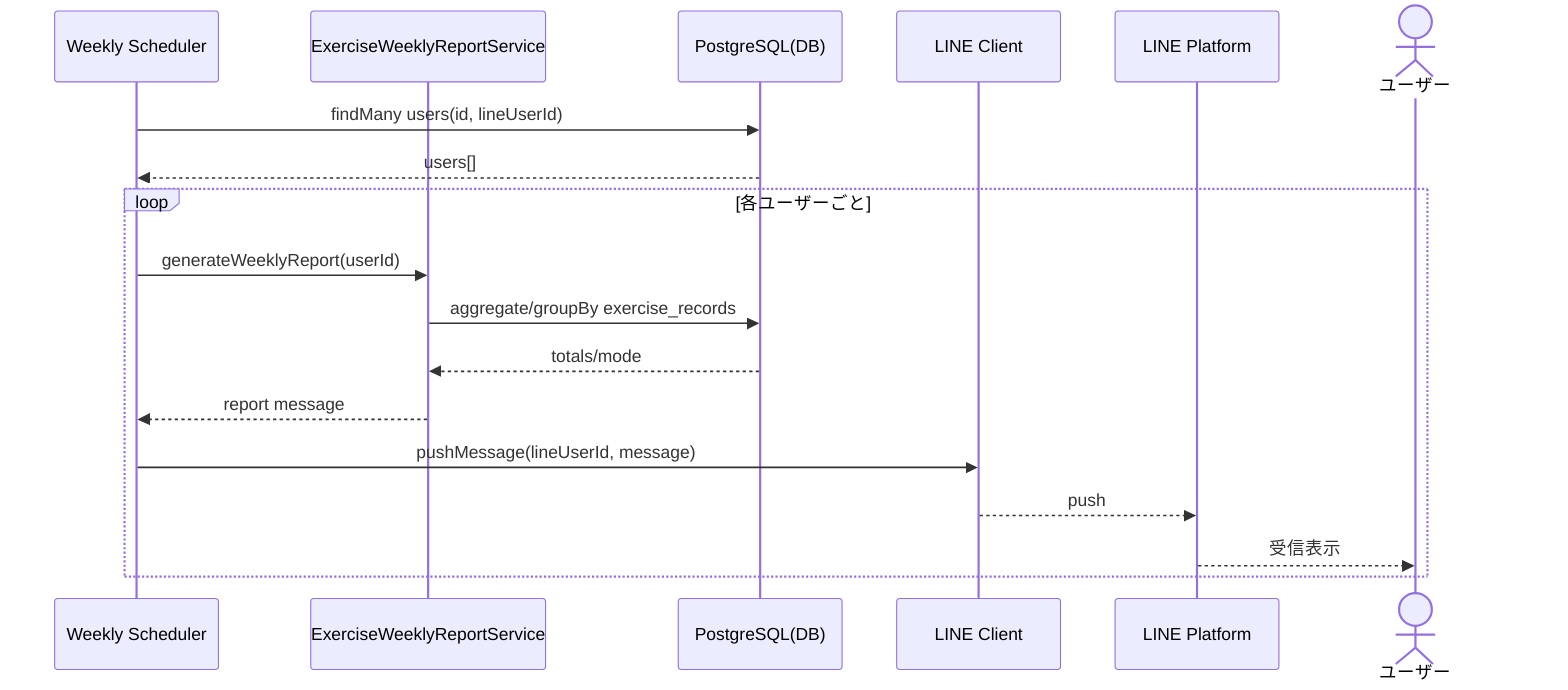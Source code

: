 %% 週次レポート配信フロー - SequenceDiagram
sequenceDiagram
    participant S as Weekly Scheduler
    participant WRS as ExerciseWeeklyReportService
    participant DB as PostgreSQL(DB)
    participant LC as LINE Client
    participant LINE as LINE Platform
    actor User as ユーザー

    S->>DB: findMany users(id, lineUserId)
    DB-->>S: users[]

    loop 各ユーザーごと
        S->>WRS: generateWeeklyReport(userId)
        WRS->>DB: aggregate/groupBy exercise_records
        DB-->>WRS: totals/mode
        WRS-->>S: report message

        S->>LC: pushMessage(lineUserId, message)
        LC-->>LINE: push
        LINE-->>User: 受信表示
    end